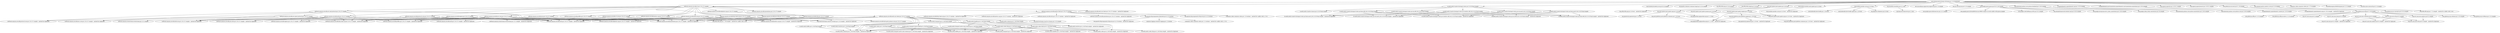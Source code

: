 digraph s3stream {
	"com.automq.elasticstream:s3stream:jar:1.2.0-SNAPSHOT" -> "software.amazon.awssdk:s3:jar:2.20.127:compile" ; 
	"com.automq.elasticstream:s3stream:jar:1.2.0-SNAPSHOT" -> "software.amazon.awssdk:netty-nio-client:jar:2.20.127:compile" ; 
	"com.automq.elasticstream:s3stream:jar:1.2.0-SNAPSHOT" -> "io.netty:netty-tcnative-boringssl-static:jar:2.0.53.Final:compile" ; 
	"com.automq.elasticstream:s3stream:jar:1.2.0-SNAPSHOT" -> "com.bucket4j:bucket4j-core:jar:8.5.0:compile" ; 
	"com.automq.elasticstream:s3stream:jar:1.2.0-SNAPSHOT" -> "org.apache.commons:commons-lang3:jar:3.13.0:compile" ; 
	"com.automq.elasticstream:s3stream:jar:1.2.0-SNAPSHOT" -> "org.slf4j:slf4j-api:jar:2.0.9:compile" ; 
	"com.automq.elasticstream:s3stream:jar:1.2.0-SNAPSHOT" -> "org.slf4j:slf4j-simple:jar:2.0.9:test" ; 
	"com.automq.elasticstream:s3stream:jar:1.2.0-SNAPSHOT" -> "org.junit.jupiter:junit-jupiter:jar:5.10.0:test" ; 
	"com.automq.elasticstream:s3stream:jar:1.2.0-SNAPSHOT" -> "org.mockito:mockito-core:jar:5.5.0:test" ; 
	"com.automq.elasticstream:s3stream:jar:1.2.0-SNAPSHOT" -> "org.awaitility:awaitility:jar:4.2.1:test" ; 
	"com.automq.elasticstream:s3stream:jar:1.2.0-SNAPSHOT" -> "org.mockito:mockito-junit-jupiter:jar:5.5.0:test" ; 
	"com.automq.elasticstream:s3stream:jar:1.2.0-SNAPSHOT" -> "net.sourceforge.argparse4j:argparse4j:jar:0.7.0:compile" ; 
	"com.automq.elasticstream:s3stream:jar:1.2.0-SNAPSHOT" -> "net.java.dev.jna:jna:jar:5.2.0:compile" ; 
	"com.automq.elasticstream:s3stream:jar:1.2.0-SNAPSHOT" -> "com.google.guava:guava:jar:32.0.1-jre:compile" ; 
	"com.automq.elasticstream:s3stream:jar:1.2.0-SNAPSHOT" -> "com.fasterxml.jackson.core:jackson-databind:jar:2.16.0:compile" ; 
	"com.automq.elasticstream:s3stream:jar:1.2.0-SNAPSHOT" -> "io.opentelemetry:opentelemetry-api:jar:1.32.0:compile" ; 
	"com.automq.elasticstream:s3stream:jar:1.2.0-SNAPSHOT" -> "io.opentelemetry.instrumentation:opentelemetry-instrumentation-annotations:jar:1.32.0:compile" ; 
	"com.automq.elasticstream:s3stream:jar:1.2.0-SNAPSHOT" -> "org.aspectj:aspectjrt:jar:1.9.20.1:compile" ; 
	"com.automq.elasticstream:s3stream:jar:1.2.0-SNAPSHOT" -> "org.aspectj:aspectjweaver:jar:1.9.20.1:compile" ; 
	"com.automq.elasticstream:s3stream:jar:1.2.0-SNAPSHOT" -> "com.github.jnr:jnr-posix:jar:3.1.19:compile" ; 
	"com.automq.elasticstream:s3stream:jar:1.2.0-SNAPSHOT" -> "com.yammer.metrics:metrics-core:jar:2.2.0:compile" ; 
	"com.automq.elasticstream:s3stream:jar:1.2.0-SNAPSHOT" -> "commons-codec:commons-codec:jar:1.17.0:compile" ; 
	"com.automq.elasticstream:s3stream:jar:1.2.0-SNAPSHOT" -> "org.hdrhistogram:HdrHistogram:jar:2.2.2:compile" ; 
	"com.automq.elasticstream:s3stream:jar:1.2.0-SNAPSHOT" -> "com.ibm.async:asyncutil:jar:0.1.0:compile" ; 
	"software.amazon.awssdk:s3:jar:2.20.127:compile" -> "software.amazon.awssdk:aws-xml-protocol:jar:2.20.127:compile" ; 
	"software.amazon.awssdk:s3:jar:2.20.127:compile" -> "software.amazon.awssdk:protocol-core:jar:2.20.127:compile" ; 
	"software.amazon.awssdk:s3:jar:2.20.127:compile" -> "software.amazon.awssdk:arns:jar:2.20.127:compile" ; 
	"software.amazon.awssdk:s3:jar:2.20.127:compile" -> "software.amazon.awssdk:profiles:jar:2.20.127:compile" ; 
	"software.amazon.awssdk:s3:jar:2.20.127:compile" -> "software.amazon.awssdk:crt-core:jar:2.20.127:compile" ; 
	"software.amazon.awssdk:s3:jar:2.20.127:compile" -> "software.amazon.awssdk:sdk-core:jar:2.20.127:compile" ; 
	"software.amazon.awssdk:s3:jar:2.20.127:compile" -> "software.amazon.awssdk:auth:jar:2.20.127:compile" ; 
	"software.amazon.awssdk:s3:jar:2.20.127:compile" -> "software.amazon.awssdk:http-client-spi:jar:2.20.127:compile" ; 
	"software.amazon.awssdk:s3:jar:2.20.127:compile" -> "software.amazon.awssdk:regions:jar:2.20.127:compile" ; 
	"software.amazon.awssdk:s3:jar:2.20.127:compile" -> "software.amazon.awssdk:annotations:jar:2.20.127:compile" ; 
	"software.amazon.awssdk:s3:jar:2.20.127:compile" -> "software.amazon.awssdk:utils:jar:2.20.127:compile" ; 
	"software.amazon.awssdk:s3:jar:2.20.127:compile" -> "software.amazon.awssdk:aws-core:jar:2.20.127:compile" ; 
	"software.amazon.awssdk:s3:jar:2.20.127:compile" -> "software.amazon.awssdk:metrics-spi:jar:2.20.127:compile" ; 
	"software.amazon.awssdk:s3:jar:2.20.127:compile" -> "software.amazon.awssdk:json-utils:jar:2.20.127:compile" ; 
	"software.amazon.awssdk:s3:jar:2.20.127:compile" -> "software.amazon.awssdk:endpoints-spi:jar:2.20.127:compile" ; 
	"software.amazon.awssdk:s3:jar:2.20.127:compile" -> "software.amazon.awssdk:apache-client:jar:2.20.127:runtime" ; 
	"software.amazon.awssdk:s3:jar:2.20.127:compile" -> "(software.amazon.awssdk:netty-nio-client:jar:2.20.127:runtime - omitted for duplicate)" ; 
	"software.amazon.awssdk:aws-xml-protocol:jar:2.20.127:compile" -> "software.amazon.awssdk:aws-query-protocol:jar:2.20.127:compile" ; 
	"software.amazon.awssdk:aws-xml-protocol:jar:2.20.127:compile" -> "(software.amazon.awssdk:protocol-core:jar:2.20.127:compile - omitted for duplicate)" ; 
	"software.amazon.awssdk:aws-xml-protocol:jar:2.20.127:compile" -> "(software.amazon.awssdk:aws-core:jar:2.20.127:compile - omitted for duplicate)" ; 
	"software.amazon.awssdk:aws-xml-protocol:jar:2.20.127:compile" -> "(software.amazon.awssdk:sdk-core:jar:2.20.127:compile - omitted for duplicate)" ; 
	"software.amazon.awssdk:aws-xml-protocol:jar:2.20.127:compile" -> "(software.amazon.awssdk:annotations:jar:2.20.127:compile - omitted for duplicate)" ; 
	"software.amazon.awssdk:aws-xml-protocol:jar:2.20.127:compile" -> "(software.amazon.awssdk:http-client-spi:jar:2.20.127:compile - omitted for duplicate)" ; 
	"software.amazon.awssdk:aws-xml-protocol:jar:2.20.127:compile" -> "(software.amazon.awssdk:utils:jar:2.20.127:compile - omitted for duplicate)" ; 
	"software.amazon.awssdk:aws-query-protocol:jar:2.20.127:compile" -> "(software.amazon.awssdk:protocol-core:jar:2.20.127:compile - omitted for duplicate)" ; 
	"software.amazon.awssdk:aws-query-protocol:jar:2.20.127:compile" -> "(software.amazon.awssdk:aws-core:jar:2.20.127:compile - omitted for duplicate)" ; 
	"software.amazon.awssdk:aws-query-protocol:jar:2.20.127:compile" -> "(software.amazon.awssdk:sdk-core:jar:2.20.127:compile - omitted for duplicate)" ; 
	"software.amazon.awssdk:aws-query-protocol:jar:2.20.127:compile" -> "(software.amazon.awssdk:annotations:jar:2.20.127:compile - omitted for duplicate)" ; 
	"software.amazon.awssdk:aws-query-protocol:jar:2.20.127:compile" -> "(software.amazon.awssdk:http-client-spi:jar:2.20.127:compile - omitted for duplicate)" ; 
	"software.amazon.awssdk:aws-query-protocol:jar:2.20.127:compile" -> "(software.amazon.awssdk:utils:jar:2.20.127:compile - omitted for duplicate)" ; 
	"software.amazon.awssdk:protocol-core:jar:2.20.127:compile" -> "(software.amazon.awssdk:sdk-core:jar:2.20.127:compile - omitted for duplicate)" ; 
	"software.amazon.awssdk:protocol-core:jar:2.20.127:compile" -> "(software.amazon.awssdk:annotations:jar:2.20.127:compile - omitted for duplicate)" ; 
	"software.amazon.awssdk:protocol-core:jar:2.20.127:compile" -> "(software.amazon.awssdk:utils:jar:2.20.127:compile - omitted for duplicate)" ; 
	"software.amazon.awssdk:protocol-core:jar:2.20.127:compile" -> "(software.amazon.awssdk:http-client-spi:jar:2.20.127:compile - omitted for duplicate)" ; 
	"software.amazon.awssdk:arns:jar:2.20.127:compile" -> "(software.amazon.awssdk:annotations:jar:2.20.127:compile - omitted for duplicate)" ; 
	"software.amazon.awssdk:arns:jar:2.20.127:compile" -> "(software.amazon.awssdk:utils:jar:2.20.127:compile - omitted for duplicate)" ; 
	"software.amazon.awssdk:profiles:jar:2.20.127:compile" -> "(software.amazon.awssdk:utils:jar:2.20.127:compile - omitted for duplicate)" ; 
	"software.amazon.awssdk:profiles:jar:2.20.127:compile" -> "(software.amazon.awssdk:annotations:jar:2.20.127:compile - omitted for duplicate)" ; 
	"software.amazon.awssdk:crt-core:jar:2.20.127:compile" -> "(software.amazon.awssdk:annotations:jar:2.20.127:compile - omitted for duplicate)" ; 
	"software.amazon.awssdk:crt-core:jar:2.20.127:compile" -> "(software.amazon.awssdk:utils:jar:2.20.127:compile - omitted for duplicate)" ; 
	"software.amazon.awssdk:sdk-core:jar:2.20.127:compile" -> "(software.amazon.awssdk:annotations:jar:2.20.127:compile - omitted for duplicate)" ; 
	"software.amazon.awssdk:sdk-core:jar:2.20.127:compile" -> "(software.amazon.awssdk:http-client-spi:jar:2.20.127:compile - omitted for duplicate)" ; 
	"software.amazon.awssdk:sdk-core:jar:2.20.127:compile" -> "(software.amazon.awssdk:metrics-spi:jar:2.20.127:compile - omitted for duplicate)" ; 
	"software.amazon.awssdk:sdk-core:jar:2.20.127:compile" -> "(software.amazon.awssdk:endpoints-spi:jar:2.20.127:compile - omitted for duplicate)" ; 
	"software.amazon.awssdk:sdk-core:jar:2.20.127:compile" -> "(software.amazon.awssdk:utils:jar:2.20.127:compile - omitted for duplicate)" ; 
	"software.amazon.awssdk:sdk-core:jar:2.20.127:compile" -> "(software.amazon.awssdk:profiles:jar:2.20.127:compile - omitted for duplicate)" ; 
	"software.amazon.awssdk:sdk-core:jar:2.20.127:compile" -> "(org.slf4j:slf4j-api:jar:1.7.30:compile - omitted for conflict with 2.0.9)" ; 
	"software.amazon.awssdk:sdk-core:jar:2.20.127:compile" -> "(org.reactivestreams:reactive-streams:jar:1.0.3:compile - omitted for duplicate)" ; 
	"software.amazon.awssdk:auth:jar:2.20.127:compile" -> "(software.amazon.awssdk:annotations:jar:2.20.127:compile - omitted for duplicate)" ; 
	"software.amazon.awssdk:auth:jar:2.20.127:compile" -> "(software.amazon.awssdk:utils:jar:2.20.127:compile - omitted for duplicate)" ; 
	"software.amazon.awssdk:auth:jar:2.20.127:compile" -> "(software.amazon.awssdk:sdk-core:jar:2.20.127:compile - omitted for duplicate)" ; 
	"software.amazon.awssdk:auth:jar:2.20.127:compile" -> "(software.amazon.awssdk:regions:jar:2.20.127:compile - omitted for duplicate)" ; 
	"software.amazon.awssdk:auth:jar:2.20.127:compile" -> "(software.amazon.awssdk:profiles:jar:2.20.127:compile - omitted for duplicate)" ; 
	"software.amazon.awssdk:auth:jar:2.20.127:compile" -> "(software.amazon.awssdk:http-client-spi:jar:2.20.127:compile - omitted for duplicate)" ; 
	"software.amazon.awssdk:auth:jar:2.20.127:compile" -> "(software.amazon.awssdk:json-utils:jar:2.20.127:compile - omitted for duplicate)" ; 
	"software.amazon.awssdk:auth:jar:2.20.127:compile" -> "software.amazon.eventstream:eventstream:jar:1.0.1:compile" ; 
	"software.amazon.awssdk:http-client-spi:jar:2.20.127:compile" -> "(software.amazon.awssdk:annotations:jar:2.20.127:compile - omitted for duplicate)" ; 
	"software.amazon.awssdk:http-client-spi:jar:2.20.127:compile" -> "(software.amazon.awssdk:utils:jar:2.20.127:compile - omitted for duplicate)" ; 
	"software.amazon.awssdk:http-client-spi:jar:2.20.127:compile" -> "(software.amazon.awssdk:metrics-spi:jar:2.20.127:compile - omitted for duplicate)" ; 
	"software.amazon.awssdk:http-client-spi:jar:2.20.127:compile" -> "(org.reactivestreams:reactive-streams:jar:1.0.3:compile - omitted for duplicate)" ; 
	"software.amazon.awssdk:regions:jar:2.20.127:compile" -> "(software.amazon.awssdk:annotations:jar:2.20.127:compile - omitted for duplicate)" ; 
	"software.amazon.awssdk:regions:jar:2.20.127:compile" -> "(software.amazon.awssdk:utils:jar:2.20.127:compile - omitted for duplicate)" ; 
	"software.amazon.awssdk:regions:jar:2.20.127:compile" -> "(software.amazon.awssdk:sdk-core:jar:2.20.127:compile - omitted for duplicate)" ; 
	"software.amazon.awssdk:regions:jar:2.20.127:compile" -> "(software.amazon.awssdk:profiles:jar:2.20.127:compile - omitted for duplicate)" ; 
	"software.amazon.awssdk:regions:jar:2.20.127:compile" -> "(software.amazon.awssdk:json-utils:jar:2.20.127:compile - omitted for duplicate)" ; 
	"software.amazon.awssdk:regions:jar:2.20.127:compile" -> "(org.slf4j:slf4j-api:jar:1.7.30:compile - omitted for conflict with 2.0.9)" ; 
	"software.amazon.awssdk:utils:jar:2.20.127:compile" -> "(org.reactivestreams:reactive-streams:jar:1.0.3:compile - omitted for duplicate)" ; 
	"software.amazon.awssdk:utils:jar:2.20.127:compile" -> "(software.amazon.awssdk:annotations:jar:2.20.127:compile - omitted for duplicate)" ; 
	"software.amazon.awssdk:utils:jar:2.20.127:compile" -> "(org.slf4j:slf4j-api:jar:1.7.30:compile - omitted for conflict with 2.0.9)" ; 
	"software.amazon.awssdk:aws-core:jar:2.20.127:compile" -> "(software.amazon.awssdk:annotations:jar:2.20.127:compile - omitted for duplicate)" ; 
	"software.amazon.awssdk:aws-core:jar:2.20.127:compile" -> "(software.amazon.awssdk:regions:jar:2.20.127:compile - omitted for duplicate)" ; 
	"software.amazon.awssdk:aws-core:jar:2.20.127:compile" -> "(software.amazon.awssdk:auth:jar:2.20.127:compile - omitted for duplicate)" ; 
	"software.amazon.awssdk:aws-core:jar:2.20.127:compile" -> "(software.amazon.awssdk:profiles:jar:2.20.127:compile - omitted for duplicate)" ; 
	"software.amazon.awssdk:aws-core:jar:2.20.127:compile" -> "(software.amazon.awssdk:sdk-core:jar:2.20.127:compile - omitted for duplicate)" ; 
	"software.amazon.awssdk:aws-core:jar:2.20.127:compile" -> "(software.amazon.awssdk:http-client-spi:jar:2.20.127:compile - omitted for duplicate)" ; 
	"software.amazon.awssdk:aws-core:jar:2.20.127:compile" -> "(software.amazon.awssdk:metrics-spi:jar:2.20.127:compile - omitted for duplicate)" ; 
	"software.amazon.awssdk:aws-core:jar:2.20.127:compile" -> "(software.amazon.awssdk:endpoints-spi:jar:2.20.127:compile - omitted for duplicate)" ; 
	"software.amazon.awssdk:aws-core:jar:2.20.127:compile" -> "(software.amazon.awssdk:utils:jar:2.20.127:compile - omitted for duplicate)" ; 
	"software.amazon.awssdk:aws-core:jar:2.20.127:compile" -> "(software.amazon.eventstream:eventstream:jar:1.0.1:compile - omitted for duplicate)" ; 
	"software.amazon.awssdk:metrics-spi:jar:2.20.127:compile" -> "(software.amazon.awssdk:annotations:jar:2.20.127:compile - omitted for duplicate)" ; 
	"software.amazon.awssdk:metrics-spi:jar:2.20.127:compile" -> "(software.amazon.awssdk:utils:jar:2.20.127:compile - omitted for duplicate)" ; 
	"software.amazon.awssdk:json-utils:jar:2.20.127:compile" -> "(software.amazon.awssdk:utils:jar:2.20.127:compile - omitted for duplicate)" ; 
	"software.amazon.awssdk:json-utils:jar:2.20.127:compile" -> "(software.amazon.awssdk:annotations:jar:2.20.127:compile - omitted for duplicate)" ; 
	"software.amazon.awssdk:json-utils:jar:2.20.127:compile" -> "software.amazon.awssdk:third-party-jackson-core:jar:2.20.127:compile" ; 
	"software.amazon.awssdk:endpoints-spi:jar:2.20.127:compile" -> "(software.amazon.awssdk:annotations:jar:2.20.127:compile - omitted for duplicate)" ; 
	"software.amazon.awssdk:apache-client:jar:2.20.127:runtime" -> "(software.amazon.awssdk:http-client-spi:jar:2.20.127:runtime - omitted for duplicate)" ; 
	"software.amazon.awssdk:apache-client:jar:2.20.127:runtime" -> "(software.amazon.awssdk:metrics-spi:jar:2.20.127:runtime - omitted for duplicate)" ; 
	"software.amazon.awssdk:apache-client:jar:2.20.127:runtime" -> "(software.amazon.awssdk:utils:jar:2.20.127:runtime - omitted for duplicate)" ; 
	"software.amazon.awssdk:apache-client:jar:2.20.127:runtime" -> "(software.amazon.awssdk:annotations:jar:2.20.127:runtime - omitted for duplicate)" ; 
	"software.amazon.awssdk:apache-client:jar:2.20.127:runtime" -> "org.apache.httpcomponents:httpclient:jar:4.5.13:runtime" ; 
	"software.amazon.awssdk:apache-client:jar:2.20.127:runtime" -> "org.apache.httpcomponents:httpcore:jar:4.4.13:runtime" ; 
	"software.amazon.awssdk:apache-client:jar:2.20.127:runtime" -> "(commons-codec:commons-codec:jar:1.15:runtime - omitted for conflict with 1.17.0)" ; 
	"org.apache.httpcomponents:httpclient:jar:4.5.13:runtime" -> "(org.apache.httpcomponents:httpcore:jar:4.4.13:runtime - omitted for duplicate)" ; 
	"org.apache.httpcomponents:httpclient:jar:4.5.13:runtime" -> "commons-logging:commons-logging:jar:1.2:runtime" ; 
	"org.apache.httpcomponents:httpclient:jar:4.5.13:runtime" -> "(commons-codec:commons-codec:jar:1.11:runtime - omitted for conflict with 1.17.0)" ; 
	"software.amazon.awssdk:netty-nio-client:jar:2.20.127:compile" -> "(software.amazon.awssdk:annotations:jar:2.20.127:compile - omitted for duplicate)" ; 
	"software.amazon.awssdk:netty-nio-client:jar:2.20.127:compile" -> "(software.amazon.awssdk:http-client-spi:jar:2.20.127:compile - omitted for duplicate)" ; 
	"software.amazon.awssdk:netty-nio-client:jar:2.20.127:compile" -> "(software.amazon.awssdk:utils:jar:2.20.127:compile - omitted for duplicate)" ; 
	"software.amazon.awssdk:netty-nio-client:jar:2.20.127:compile" -> "(software.amazon.awssdk:metrics-spi:jar:2.20.127:compile - omitted for duplicate)" ; 
	"software.amazon.awssdk:netty-nio-client:jar:2.20.127:compile" -> "io.netty:netty-codec-http:jar:4.1.94.Final:compile" ; 
	"software.amazon.awssdk:netty-nio-client:jar:2.20.127:compile" -> "io.netty:netty-codec-http2:jar:4.1.94.Final:compile" ; 
	"software.amazon.awssdk:netty-nio-client:jar:2.20.127:compile" -> "io.netty:netty-codec:jar:4.1.94.Final:compile" ; 
	"software.amazon.awssdk:netty-nio-client:jar:2.20.127:compile" -> "io.netty:netty-transport:jar:4.1.94.Final:compile" ; 
	"software.amazon.awssdk:netty-nio-client:jar:2.20.127:compile" -> "io.netty:netty-common:jar:4.1.94.Final:compile" ; 
	"software.amazon.awssdk:netty-nio-client:jar:2.20.127:compile" -> "io.netty:netty-buffer:jar:4.1.94.Final:compile" ; 
	"software.amazon.awssdk:netty-nio-client:jar:2.20.127:compile" -> "io.netty:netty-handler:jar:4.1.94.Final:compile" ; 
	"software.amazon.awssdk:netty-nio-client:jar:2.20.127:compile" -> "io.netty:netty-transport-classes-epoll:jar:4.1.94.Final:compile" ; 
	"software.amazon.awssdk:netty-nio-client:jar:2.20.127:compile" -> "io.netty:netty-resolver:jar:4.1.94.Final:compile" ; 
	"software.amazon.awssdk:netty-nio-client:jar:2.20.127:compile" -> "org.reactivestreams:reactive-streams:jar:1.0.3:compile" ; 
	"software.amazon.awssdk:netty-nio-client:jar:2.20.127:compile" -> "(org.slf4j:slf4j-api:jar:1.7.30:compile - omitted for conflict with 2.0.9)" ; 
	"io.netty:netty-codec-http:jar:4.1.94.Final:compile" -> "(io.netty:netty-common:jar:4.1.94.Final:compile - omitted for duplicate)" ; 
	"io.netty:netty-codec-http:jar:4.1.94.Final:compile" -> "(io.netty:netty-buffer:jar:4.1.94.Final:compile - omitted for duplicate)" ; 
	"io.netty:netty-codec-http:jar:4.1.94.Final:compile" -> "(io.netty:netty-transport:jar:4.1.94.Final:compile - omitted for duplicate)" ; 
	"io.netty:netty-codec-http:jar:4.1.94.Final:compile" -> "(io.netty:netty-codec:jar:4.1.94.Final:compile - omitted for duplicate)" ; 
	"io.netty:netty-codec-http:jar:4.1.94.Final:compile" -> "(io.netty:netty-handler:jar:4.1.94.Final:compile - omitted for duplicate)" ; 
	"io.netty:netty-codec-http2:jar:4.1.94.Final:compile" -> "(io.netty:netty-common:jar:4.1.94.Final:compile - omitted for duplicate)" ; 
	"io.netty:netty-codec-http2:jar:4.1.94.Final:compile" -> "(io.netty:netty-buffer:jar:4.1.94.Final:compile - omitted for duplicate)" ; 
	"io.netty:netty-codec-http2:jar:4.1.94.Final:compile" -> "(io.netty:netty-transport:jar:4.1.94.Final:compile - omitted for duplicate)" ; 
	"io.netty:netty-codec-http2:jar:4.1.94.Final:compile" -> "(io.netty:netty-codec:jar:4.1.94.Final:compile - omitted for duplicate)" ; 
	"io.netty:netty-codec-http2:jar:4.1.94.Final:compile" -> "(io.netty:netty-handler:jar:4.1.94.Final:compile - omitted for duplicate)" ; 
	"io.netty:netty-codec-http2:jar:4.1.94.Final:compile" -> "(io.netty:netty-codec-http:jar:4.1.94.Final:compile - omitted for duplicate)" ; 
	"io.netty:netty-codec:jar:4.1.94.Final:compile" -> "(io.netty:netty-common:jar:4.1.94.Final:compile - omitted for duplicate)" ; 
	"io.netty:netty-codec:jar:4.1.94.Final:compile" -> "(io.netty:netty-buffer:jar:4.1.94.Final:compile - omitted for duplicate)" ; 
	"io.netty:netty-codec:jar:4.1.94.Final:compile" -> "(io.netty:netty-transport:jar:4.1.94.Final:compile - omitted for duplicate)" ; 
	"io.netty:netty-transport:jar:4.1.94.Final:compile" -> "(io.netty:netty-common:jar:4.1.94.Final:compile - omitted for duplicate)" ; 
	"io.netty:netty-transport:jar:4.1.94.Final:compile" -> "(io.netty:netty-buffer:jar:4.1.94.Final:compile - omitted for duplicate)" ; 
	"io.netty:netty-transport:jar:4.1.94.Final:compile" -> "(io.netty:netty-resolver:jar:4.1.94.Final:compile - omitted for duplicate)" ; 
	"io.netty:netty-buffer:jar:4.1.94.Final:compile" -> "(io.netty:netty-common:jar:4.1.94.Final:compile - omitted for duplicate)" ; 
	"io.netty:netty-handler:jar:4.1.94.Final:compile" -> "(io.netty:netty-common:jar:4.1.94.Final:compile - omitted for duplicate)" ; 
	"io.netty:netty-handler:jar:4.1.94.Final:compile" -> "(io.netty:netty-resolver:jar:4.1.94.Final:compile - omitted for duplicate)" ; 
	"io.netty:netty-handler:jar:4.1.94.Final:compile" -> "(io.netty:netty-buffer:jar:4.1.94.Final:compile - omitted for duplicate)" ; 
	"io.netty:netty-handler:jar:4.1.94.Final:compile" -> "(io.netty:netty-transport:jar:4.1.94.Final:compile - omitted for duplicate)" ; 
	"io.netty:netty-handler:jar:4.1.94.Final:compile" -> "io.netty:netty-transport-native-unix-common:jar:4.1.94.Final:compile" ; 
	"io.netty:netty-handler:jar:4.1.94.Final:compile" -> "(io.netty:netty-codec:jar:4.1.94.Final:compile - omitted for duplicate)" ; 
	"io.netty:netty-transport-native-unix-common:jar:4.1.94.Final:compile" -> "(io.netty:netty-common:jar:4.1.94.Final:compile - omitted for duplicate)" ; 
	"io.netty:netty-transport-native-unix-common:jar:4.1.94.Final:compile" -> "(io.netty:netty-buffer:jar:4.1.94.Final:compile - omitted for duplicate)" ; 
	"io.netty:netty-transport-native-unix-common:jar:4.1.94.Final:compile" -> "(io.netty:netty-transport:jar:4.1.94.Final:compile - omitted for duplicate)" ; 
	"io.netty:netty-transport-classes-epoll:jar:4.1.94.Final:compile" -> "(io.netty:netty-common:jar:4.1.94.Final:compile - omitted for duplicate)" ; 
	"io.netty:netty-transport-classes-epoll:jar:4.1.94.Final:compile" -> "(io.netty:netty-buffer:jar:4.1.94.Final:compile - omitted for duplicate)" ; 
	"io.netty:netty-transport-classes-epoll:jar:4.1.94.Final:compile" -> "(io.netty:netty-transport:jar:4.1.94.Final:compile - omitted for duplicate)" ; 
	"io.netty:netty-transport-classes-epoll:jar:4.1.94.Final:compile" -> "(io.netty:netty-transport-native-unix-common:jar:4.1.94.Final:compile - omitted for duplicate)" ; 
	"io.netty:netty-resolver:jar:4.1.94.Final:compile" -> "(io.netty:netty-common:jar:4.1.94.Final:compile - omitted for duplicate)" ; 
	"io.netty:netty-tcnative-boringssl-static:jar:2.0.53.Final:compile" -> "io.netty:netty-tcnative-classes:jar:2.0.53.Final:compile" ; 
	"io.netty:netty-tcnative-boringssl-static:jar:2.0.53.Final:compile" -> "io.netty:netty-tcnative-boringssl-static:jar:linux-x86_64:2.0.53.Final:compile" ; 
	"io.netty:netty-tcnative-boringssl-static:jar:2.0.53.Final:compile" -> "io.netty:netty-tcnative-boringssl-static:jar:linux-aarch_64:2.0.53.Final:compile" ; 
	"io.netty:netty-tcnative-boringssl-static:jar:2.0.53.Final:compile" -> "io.netty:netty-tcnative-boringssl-static:jar:osx-x86_64:2.0.53.Final:compile" ; 
	"io.netty:netty-tcnative-boringssl-static:jar:2.0.53.Final:compile" -> "io.netty:netty-tcnative-boringssl-static:jar:osx-aarch_64:2.0.53.Final:compile" ; 
	"io.netty:netty-tcnative-boringssl-static:jar:2.0.53.Final:compile" -> "io.netty:netty-tcnative-boringssl-static:jar:windows-x86_64:2.0.53.Final:compile" ; 
	"io.netty:netty-tcnative-boringssl-static:jar:linux-x86_64:2.0.53.Final:compile" -> "(io.netty:netty-tcnative-boringssl-static:jar:linux-aarch_64:2.0.53.Final:compile - omitted for duplicate)" ; 
	"io.netty:netty-tcnative-boringssl-static:jar:linux-x86_64:2.0.53.Final:compile" -> "(io.netty:netty-tcnative-boringssl-static:jar:osx-x86_64:2.0.53.Final:compile - omitted for duplicate)" ; 
	"io.netty:netty-tcnative-boringssl-static:jar:linux-x86_64:2.0.53.Final:compile" -> "(io.netty:netty-tcnative-boringssl-static:jar:osx-aarch_64:2.0.53.Final:compile - omitted for duplicate)" ; 
	"io.netty:netty-tcnative-boringssl-static:jar:linux-x86_64:2.0.53.Final:compile" -> "(io.netty:netty-tcnative-boringssl-static:jar:windows-x86_64:2.0.53.Final:compile - omitted for duplicate)" ; 
	"io.netty:netty-tcnative-boringssl-static:jar:linux-aarch_64:2.0.53.Final:compile" -> "(io.netty:netty-tcnative-boringssl-static:jar:linux-x86_64:2.0.53.Final:compile - omitted for duplicate)" ; 
	"io.netty:netty-tcnative-boringssl-static:jar:linux-aarch_64:2.0.53.Final:compile" -> "(io.netty:netty-tcnative-boringssl-static:jar:osx-x86_64:2.0.53.Final:compile - omitted for duplicate)" ; 
	"io.netty:netty-tcnative-boringssl-static:jar:linux-aarch_64:2.0.53.Final:compile" -> "(io.netty:netty-tcnative-boringssl-static:jar:osx-aarch_64:2.0.53.Final:compile - omitted for duplicate)" ; 
	"io.netty:netty-tcnative-boringssl-static:jar:linux-aarch_64:2.0.53.Final:compile" -> "(io.netty:netty-tcnative-boringssl-static:jar:windows-x86_64:2.0.53.Final:compile - omitted for duplicate)" ; 
	"io.netty:netty-tcnative-boringssl-static:jar:osx-x86_64:2.0.53.Final:compile" -> "(io.netty:netty-tcnative-boringssl-static:jar:linux-x86_64:2.0.53.Final:compile - omitted for duplicate)" ; 
	"io.netty:netty-tcnative-boringssl-static:jar:osx-x86_64:2.0.53.Final:compile" -> "(io.netty:netty-tcnative-boringssl-static:jar:linux-aarch_64:2.0.53.Final:compile - omitted for duplicate)" ; 
	"io.netty:netty-tcnative-boringssl-static:jar:osx-x86_64:2.0.53.Final:compile" -> "(io.netty:netty-tcnative-boringssl-static:jar:osx-aarch_64:2.0.53.Final:compile - omitted for duplicate)" ; 
	"io.netty:netty-tcnative-boringssl-static:jar:osx-x86_64:2.0.53.Final:compile" -> "(io.netty:netty-tcnative-boringssl-static:jar:windows-x86_64:2.0.53.Final:compile - omitted for duplicate)" ; 
	"io.netty:netty-tcnative-boringssl-static:jar:osx-aarch_64:2.0.53.Final:compile" -> "(io.netty:netty-tcnative-boringssl-static:jar:linux-x86_64:2.0.53.Final:compile - omitted for duplicate)" ; 
	"io.netty:netty-tcnative-boringssl-static:jar:osx-aarch_64:2.0.53.Final:compile" -> "(io.netty:netty-tcnative-boringssl-static:jar:linux-aarch_64:2.0.53.Final:compile - omitted for duplicate)" ; 
	"io.netty:netty-tcnative-boringssl-static:jar:osx-aarch_64:2.0.53.Final:compile" -> "(io.netty:netty-tcnative-boringssl-static:jar:osx-x86_64:2.0.53.Final:compile - omitted for duplicate)" ; 
	"io.netty:netty-tcnative-boringssl-static:jar:osx-aarch_64:2.0.53.Final:compile" -> "(io.netty:netty-tcnative-boringssl-static:jar:windows-x86_64:2.0.53.Final:compile - omitted for duplicate)" ; 
	"io.netty:netty-tcnative-boringssl-static:jar:windows-x86_64:2.0.53.Final:compile" -> "(io.netty:netty-tcnative-boringssl-static:jar:linux-x86_64:2.0.53.Final:compile - omitted for duplicate)" ; 
	"io.netty:netty-tcnative-boringssl-static:jar:windows-x86_64:2.0.53.Final:compile" -> "(io.netty:netty-tcnative-boringssl-static:jar:linux-aarch_64:2.0.53.Final:compile - omitted for duplicate)" ; 
	"io.netty:netty-tcnative-boringssl-static:jar:windows-x86_64:2.0.53.Final:compile" -> "(io.netty:netty-tcnative-boringssl-static:jar:osx-x86_64:2.0.53.Final:compile - omitted for duplicate)" ; 
	"io.netty:netty-tcnative-boringssl-static:jar:windows-x86_64:2.0.53.Final:compile" -> "(io.netty:netty-tcnative-boringssl-static:jar:osx-aarch_64:2.0.53.Final:compile - omitted for duplicate)" ; 
	"org.slf4j:slf4j-simple:jar:2.0.9:test" -> "(org.slf4j:slf4j-api:jar:2.0.9:test - omitted for duplicate)" ; 
	"org.junit.jupiter:junit-jupiter:jar:5.10.0:test" -> "org.junit.jupiter:junit-jupiter-api:jar:5.10.0:test" ; 
	"org.junit.jupiter:junit-jupiter:jar:5.10.0:test" -> "org.junit.jupiter:junit-jupiter-params:jar:5.10.0:test" ; 
	"org.junit.jupiter:junit-jupiter:jar:5.10.0:test" -> "org.junit.jupiter:junit-jupiter-engine:jar:5.10.0:test" ; 
	"org.junit.jupiter:junit-jupiter-api:jar:5.10.0:test" -> "org.opentest4j:opentest4j:jar:1.3.0:test" ; 
	"org.junit.jupiter:junit-jupiter-api:jar:5.10.0:test" -> "org.junit.platform:junit-platform-commons:jar:1.10.0:test" ; 
	"org.junit.jupiter:junit-jupiter-api:jar:5.10.0:test" -> "org.apiguardian:apiguardian-api:jar:1.1.2:test" ; 
	"org.junit.platform:junit-platform-commons:jar:1.10.0:test" -> "(org.apiguardian:apiguardian-api:jar:1.1.2:test - omitted for duplicate)" ; 
	"org.junit.jupiter:junit-jupiter-params:jar:5.10.0:test" -> "(org.junit.jupiter:junit-jupiter-api:jar:5.10.0:test - omitted for duplicate)" ; 
	"org.junit.jupiter:junit-jupiter-params:jar:5.10.0:test" -> "(org.apiguardian:apiguardian-api:jar:1.1.2:test - omitted for duplicate)" ; 
	"org.junit.jupiter:junit-jupiter-engine:jar:5.10.0:test" -> "org.junit.platform:junit-platform-engine:jar:1.10.0:test" ; 
	"org.junit.jupiter:junit-jupiter-engine:jar:5.10.0:test" -> "(org.junit.jupiter:junit-jupiter-api:jar:5.10.0:test - omitted for duplicate)" ; 
	"org.junit.jupiter:junit-jupiter-engine:jar:5.10.0:test" -> "(org.apiguardian:apiguardian-api:jar:1.1.2:test - omitted for duplicate)" ; 
	"org.junit.platform:junit-platform-engine:jar:1.10.0:test" -> "(org.opentest4j:opentest4j:jar:1.3.0:test - omitted for duplicate)" ; 
	"org.junit.platform:junit-platform-engine:jar:1.10.0:test" -> "(org.junit.platform:junit-platform-commons:jar:1.10.0:test - omitted for duplicate)" ; 
	"org.junit.platform:junit-platform-engine:jar:1.10.0:test" -> "(org.apiguardian:apiguardian-api:jar:1.1.2:test - omitted for duplicate)" ; 
	"org.mockito:mockito-core:jar:5.5.0:test" -> "net.bytebuddy:byte-buddy:jar:1.14.6:test" ; 
	"org.mockito:mockito-core:jar:5.5.0:test" -> "net.bytebuddy:byte-buddy-agent:jar:1.14.6:test" ; 
	"org.mockito:mockito-core:jar:5.5.0:test" -> "org.objenesis:objenesis:jar:3.3:test" ; 
	"org.awaitility:awaitility:jar:4.2.1:test" -> "org.hamcrest:hamcrest:jar:2.1:test" ; 
	"org.mockito:mockito-junit-jupiter:jar:5.5.0:test" -> "(org.mockito:mockito-core:jar:5.5.0:test - omitted for duplicate)" ; 
	"org.mockito:mockito-junit-jupiter:jar:5.5.0:test" -> "(org.junit.jupiter:junit-jupiter-api:jar:5.10.0:test - omitted for duplicate)" ; 
	"com.google.guava:guava:jar:32.0.1-jre:compile" -> "com.google.guava:failureaccess:jar:1.0.1:compile" ; 
	"com.google.guava:guava:jar:32.0.1-jre:compile" -> "com.google.guava:listenablefuture:jar:9999.0-empty-to-avoid-conflict-with-guava:compile" ; 
	"com.google.guava:guava:jar:32.0.1-jre:compile" -> "com.google.code.findbugs:jsr305:jar:3.0.2:compile" ; 
	"com.google.guava:guava:jar:32.0.1-jre:compile" -> "org.checkerframework:checker-qual:jar:3.33.0:compile" ; 
	"com.google.guava:guava:jar:32.0.1-jre:compile" -> "com.google.errorprone:error_prone_annotations:jar:2.18.0:compile" ; 
	"com.google.guava:guava:jar:32.0.1-jre:compile" -> "com.google.j2objc:j2objc-annotations:jar:2.8:compile" ; 
	"com.fasterxml.jackson.core:jackson-databind:jar:2.16.0:compile" -> "com.fasterxml.jackson.core:jackson-annotations:jar:2.16.0:compile" ; 
	"com.fasterxml.jackson.core:jackson-databind:jar:2.16.0:compile" -> "com.fasterxml.jackson.core:jackson-core:jar:2.16.0:compile" ; 
	"io.opentelemetry:opentelemetry-api:jar:1.32.0:compile" -> "io.opentelemetry:opentelemetry-context:jar:1.32.0:compile" ; 
	"io.opentelemetry.instrumentation:opentelemetry-instrumentation-annotations:jar:1.32.0:compile" -> "(io.opentelemetry:opentelemetry-api:jar:1.32.0:compile - omitted for duplicate)" ; 
	"com.github.jnr:jnr-posix:jar:3.1.19:compile" -> "com.github.jnr:jnr-ffi:jar:2.2.16:compile" ; 
	"com.github.jnr:jnr-posix:jar:3.1.19:compile" -> "com.github.jnr:jnr-constants:jar:0.10.4:compile" ; 
	"com.github.jnr:jnr-ffi:jar:2.2.16:compile" -> "com.github.jnr:jffi:jar:1.3.13:compile" ; 
	"com.github.jnr:jnr-ffi:jar:2.2.16:compile" -> "com.github.jnr:jffi:jar:native:1.3.13:runtime" ; 
	"com.github.jnr:jnr-ffi:jar:2.2.16:compile" -> "org.ow2.asm:asm:jar:9.2:compile" ; 
	"com.github.jnr:jnr-ffi:jar:2.2.16:compile" -> "org.ow2.asm:asm-commons:jar:9.2:compile" ; 
	"com.github.jnr:jnr-ffi:jar:2.2.16:compile" -> "org.ow2.asm:asm-analysis:jar:9.2:compile" ; 
	"com.github.jnr:jnr-ffi:jar:2.2.16:compile" -> "org.ow2.asm:asm-tree:jar:9.2:compile" ; 
	"com.github.jnr:jnr-ffi:jar:2.2.16:compile" -> "org.ow2.asm:asm-util:jar:9.2:compile" ; 
	"com.github.jnr:jnr-ffi:jar:2.2.16:compile" -> "com.github.jnr:jnr-a64asm:jar:1.0.0:compile" ; 
	"com.github.jnr:jnr-ffi:jar:2.2.16:compile" -> "com.github.jnr:jnr-x86asm:jar:1.0.2:compile" ; 
	"org.ow2.asm:asm-commons:jar:9.2:compile" -> "(org.ow2.asm:asm:jar:9.2:compile - omitted for duplicate)" ; 
	"org.ow2.asm:asm-commons:jar:9.2:compile" -> "(org.ow2.asm:asm-tree:jar:9.2:compile - omitted for duplicate)" ; 
	"org.ow2.asm:asm-commons:jar:9.2:compile" -> "(org.ow2.asm:asm-analysis:jar:9.2:compile - omitted for duplicate)" ; 
	"org.ow2.asm:asm-analysis:jar:9.2:compile" -> "(org.ow2.asm:asm-tree:jar:9.2:compile - omitted for duplicate)" ; 
	"org.ow2.asm:asm-tree:jar:9.2:compile" -> "(org.ow2.asm:asm:jar:9.2:compile - omitted for duplicate)" ; 
	"org.ow2.asm:asm-util:jar:9.2:compile" -> "(org.ow2.asm:asm:jar:9.2:compile - omitted for duplicate)" ; 
	"org.ow2.asm:asm-util:jar:9.2:compile" -> "(org.ow2.asm:asm-tree:jar:9.2:compile - omitted for duplicate)" ; 
	"org.ow2.asm:asm-util:jar:9.2:compile" -> "(org.ow2.asm:asm-analysis:jar:9.2:compile - omitted for duplicate)" ; 
	"com.yammer.metrics:metrics-core:jar:2.2.0:compile" -> "(org.slf4j:slf4j-api:jar:1.7.2:compile - omitted for conflict with 2.0.9)" ; 
}
